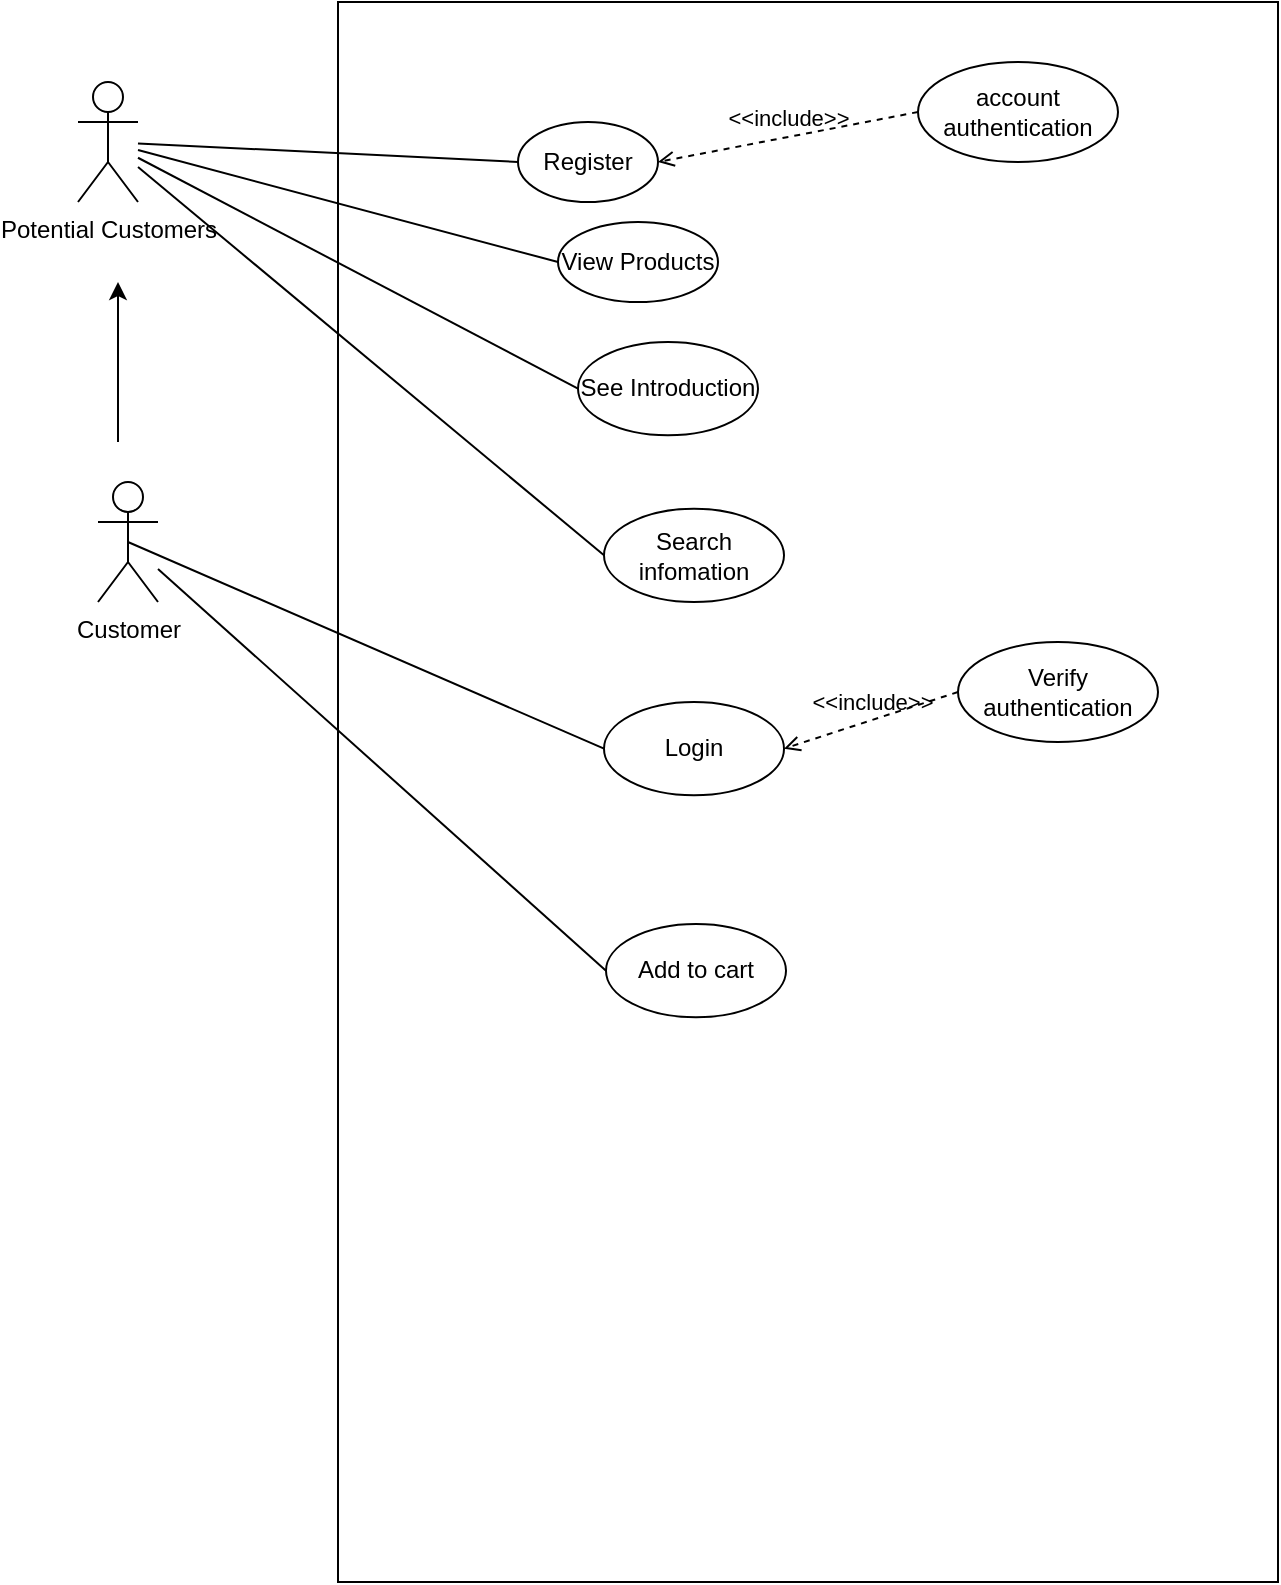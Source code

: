 <mxfile version="24.7.17">
  <diagram name="Page-1" id="jYpGHb8xBEurPYT_IFz7">
    <mxGraphModel dx="1588" dy="945" grid="1" gridSize="10" guides="1" tooltips="1" connect="1" arrows="1" fold="1" page="1" pageScale="1" pageWidth="827" pageHeight="1169" math="0" shadow="0">
      <root>
        <mxCell id="0" />
        <mxCell id="1" parent="0" />
        <mxCell id="bHDifDo2Sf9Dqb0Yw24R-6" value="" style="rounded=0;whiteSpace=wrap;html=1;" vertex="1" parent="1">
          <mxGeometry x="190" y="100" width="470" height="790" as="geometry" />
        </mxCell>
        <mxCell id="bHDifDo2Sf9Dqb0Yw24R-7" value="Potential Customers" style="shape=umlActor;verticalLabelPosition=bottom;verticalAlign=top;html=1;outlineConnect=0;" vertex="1" parent="1">
          <mxGeometry x="60" y="140" width="30" height="60" as="geometry" />
        </mxCell>
        <mxCell id="bHDifDo2Sf9Dqb0Yw24R-8" value="Register" style="ellipse;whiteSpace=wrap;html=1;" vertex="1" parent="1">
          <mxGeometry x="280" y="160" width="70" height="40" as="geometry" />
        </mxCell>
        <mxCell id="bHDifDo2Sf9Dqb0Yw24R-11" value="" style="endArrow=none;html=1;rounded=0;entryX=0;entryY=0.5;entryDx=0;entryDy=0;" edge="1" parent="1" source="bHDifDo2Sf9Dqb0Yw24R-7" target="bHDifDo2Sf9Dqb0Yw24R-8">
          <mxGeometry width="50" height="50" relative="1" as="geometry">
            <mxPoint x="130" y="190" as="sourcePoint" />
            <mxPoint x="180" y="140" as="targetPoint" />
          </mxGeometry>
        </mxCell>
        <mxCell id="bHDifDo2Sf9Dqb0Yw24R-14" value="account authentication" style="ellipse;whiteSpace=wrap;html=1;" vertex="1" parent="1">
          <mxGeometry x="480" y="130" width="100" height="50" as="geometry" />
        </mxCell>
        <mxCell id="bHDifDo2Sf9Dqb0Yw24R-15" value="&amp;lt;&amp;lt;include&amp;gt;&amp;gt;" style="html=1;verticalAlign=bottom;labelBackgroundColor=none;endArrow=open;endFill=0;dashed=1;rounded=0;exitX=0;exitY=0.5;exitDx=0;exitDy=0;entryX=1;entryY=0.5;entryDx=0;entryDy=0;" edge="1" parent="1" source="bHDifDo2Sf9Dqb0Yw24R-14" target="bHDifDo2Sf9Dqb0Yw24R-8">
          <mxGeometry width="160" relative="1" as="geometry">
            <mxPoint x="300" y="310" as="sourcePoint" />
            <mxPoint x="460" y="310" as="targetPoint" />
          </mxGeometry>
        </mxCell>
        <mxCell id="bHDifDo2Sf9Dqb0Yw24R-16" value="Customer" style="shape=umlActor;verticalLabelPosition=bottom;verticalAlign=top;html=1;outlineConnect=0;" vertex="1" parent="1">
          <mxGeometry x="70" y="340" width="30" height="60" as="geometry" />
        </mxCell>
        <mxCell id="bHDifDo2Sf9Dqb0Yw24R-17" value="" style="endArrow=classic;html=1;rounded=0;" edge="1" parent="1">
          <mxGeometry width="50" height="50" relative="1" as="geometry">
            <mxPoint x="80" y="320" as="sourcePoint" />
            <mxPoint x="80" y="240" as="targetPoint" />
          </mxGeometry>
        </mxCell>
        <mxCell id="bHDifDo2Sf9Dqb0Yw24R-18" value="View Products" style="ellipse;whiteSpace=wrap;html=1;" vertex="1" parent="1">
          <mxGeometry x="300" y="210" width="80" height="40" as="geometry" />
        </mxCell>
        <mxCell id="bHDifDo2Sf9Dqb0Yw24R-19" value="" style="endArrow=none;html=1;rounded=0;entryX=0;entryY=0.5;entryDx=0;entryDy=0;" edge="1" target="bHDifDo2Sf9Dqb0Yw24R-18" parent="1" source="bHDifDo2Sf9Dqb0Yw24R-7">
          <mxGeometry width="50" height="50" relative="1" as="geometry">
            <mxPoint x="110" y="261" as="sourcePoint" />
            <mxPoint x="200" y="230" as="targetPoint" />
          </mxGeometry>
        </mxCell>
        <mxCell id="bHDifDo2Sf9Dqb0Yw24R-20" value="" style="endArrow=none;html=1;rounded=0;entryX=0;entryY=0.5;entryDx=0;entryDy=0;" edge="1" target="bHDifDo2Sf9Dqb0Yw24R-21" parent="1" source="bHDifDo2Sf9Dqb0Yw24R-7">
          <mxGeometry width="50" height="50" relative="1" as="geometry">
            <mxPoint x="100" y="260.33" as="sourcePoint" />
            <mxPoint x="210" y="313.33" as="targetPoint" />
          </mxGeometry>
        </mxCell>
        <mxCell id="bHDifDo2Sf9Dqb0Yw24R-21" value="See Introduction" style="ellipse;whiteSpace=wrap;html=1;" vertex="1" parent="1">
          <mxGeometry x="310" y="270" width="90" height="46.67" as="geometry" />
        </mxCell>
        <mxCell id="bHDifDo2Sf9Dqb0Yw24R-22" value="Search infomation" style="ellipse;whiteSpace=wrap;html=1;" vertex="1" parent="1">
          <mxGeometry x="323" y="353.33" width="90" height="46.67" as="geometry" />
        </mxCell>
        <mxCell id="bHDifDo2Sf9Dqb0Yw24R-23" value="" style="endArrow=none;html=1;rounded=0;entryX=0;entryY=0.5;entryDx=0;entryDy=0;" edge="1" target="bHDifDo2Sf9Dqb0Yw24R-22" parent="1" source="bHDifDo2Sf9Dqb0Yw24R-7">
          <mxGeometry width="50" height="50" relative="1" as="geometry">
            <mxPoint x="110" y="271.04" as="sourcePoint" />
            <mxPoint x="230" y="402.37" as="targetPoint" />
          </mxGeometry>
        </mxCell>
        <mxCell id="bHDifDo2Sf9Dqb0Yw24R-26" value="Login" style="ellipse;whiteSpace=wrap;html=1;" vertex="1" parent="1">
          <mxGeometry x="323" y="450" width="90" height="46.67" as="geometry" />
        </mxCell>
        <mxCell id="bHDifDo2Sf9Dqb0Yw24R-27" value="" style="endArrow=none;html=1;rounded=0;entryX=0;entryY=0.5;entryDx=0;entryDy=0;exitX=0.5;exitY=0.5;exitDx=0;exitDy=0;exitPerimeter=0;" edge="1" parent="1" source="bHDifDo2Sf9Dqb0Yw24R-16" target="bHDifDo2Sf9Dqb0Yw24R-26">
          <mxGeometry width="50" height="50" relative="1" as="geometry">
            <mxPoint x="90" y="249.78" as="sourcePoint" />
            <mxPoint x="330" y="509.78" as="targetPoint" />
          </mxGeometry>
        </mxCell>
        <mxCell id="bHDifDo2Sf9Dqb0Yw24R-32" value="&amp;lt;&amp;lt;include&amp;gt;&amp;gt;" style="html=1;verticalAlign=bottom;labelBackgroundColor=none;endArrow=open;endFill=0;dashed=1;rounded=0;exitX=0;exitY=0.5;exitDx=0;exitDy=0;entryX=1;entryY=0.5;entryDx=0;entryDy=0;" edge="1" source="bHDifDo2Sf9Dqb0Yw24R-33" parent="1" target="bHDifDo2Sf9Dqb0Yw24R-26">
          <mxGeometry width="160" relative="1" as="geometry">
            <mxPoint x="360" y="620" as="sourcePoint" />
            <mxPoint x="410" y="490" as="targetPoint" />
          </mxGeometry>
        </mxCell>
        <mxCell id="bHDifDo2Sf9Dqb0Yw24R-33" value="Verify authentication" style="ellipse;whiteSpace=wrap;html=1;" vertex="1" parent="1">
          <mxGeometry x="500" y="420" width="100" height="50" as="geometry" />
        </mxCell>
        <mxCell id="bHDifDo2Sf9Dqb0Yw24R-35" value="Add to cart" style="ellipse;whiteSpace=wrap;html=1;" vertex="1" parent="1">
          <mxGeometry x="324" y="561" width="90" height="46.67" as="geometry" />
        </mxCell>
        <mxCell id="bHDifDo2Sf9Dqb0Yw24R-36" value="" style="endArrow=none;html=1;rounded=0;entryX=0;entryY=0.5;entryDx=0;entryDy=0;" edge="1" parent="1" source="bHDifDo2Sf9Dqb0Yw24R-16" target="bHDifDo2Sf9Dqb0Yw24R-35">
          <mxGeometry width="50" height="50" relative="1" as="geometry">
            <mxPoint x="85" y="410" as="sourcePoint" />
            <mxPoint x="323" y="513" as="targetPoint" />
          </mxGeometry>
        </mxCell>
      </root>
    </mxGraphModel>
  </diagram>
</mxfile>

